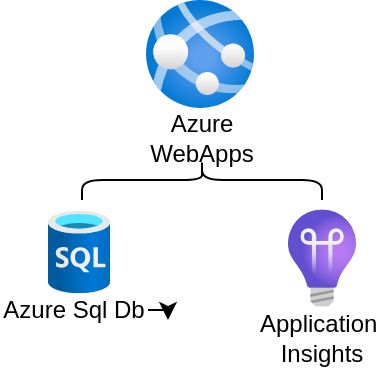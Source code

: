 <mxfile version="21.6.6" type="github">
  <diagram name="Page-1" id="FSLx7rgjIn3nVGqtqkLh">
    <mxGraphModel dx="794" dy="456" grid="1" gridSize="10" guides="1" tooltips="1" connect="1" arrows="1" fold="1" page="1" pageScale="1" pageWidth="850" pageHeight="1100" math="0" shadow="0">
      <root>
        <mxCell id="0" />
        <mxCell id="1" parent="0" />
        <mxCell id="q8HeOubJwk00jbX__Gxu-1" value="" style="image;aspect=fixed;html=1;points=[];align=center;fontSize=12;image=img/lib/azure2/app_services/App_Services.svg;" vertex="1" parent="1">
          <mxGeometry x="329" y="110" width="54" height="54" as="geometry" />
        </mxCell>
        <mxCell id="q8HeOubJwk00jbX__Gxu-2" value="" style="image;aspect=fixed;html=1;points=[];align=center;fontSize=12;image=img/lib/azure2/preview/Time_Series_Data_Sets.svg;" vertex="1" parent="1">
          <mxGeometry x="280" y="215.35" width="31" height="41.33" as="geometry" />
        </mxCell>
        <mxCell id="q8HeOubJwk00jbX__Gxu-3" value="" style="image;aspect=fixed;html=1;points=[];align=center;fontSize=12;image=img/lib/azure2/devops/Application_Insights.svg;" vertex="1" parent="1">
          <mxGeometry x="400" y="214.67" width="34" height="48.68" as="geometry" />
        </mxCell>
        <mxCell id="q8HeOubJwk00jbX__Gxu-8" value="" style="shape=curlyBracket;whiteSpace=wrap;html=1;rounded=1;labelPosition=left;verticalLabelPosition=middle;align=right;verticalAlign=middle;direction=south;" vertex="1" parent="1">
          <mxGeometry x="297" y="190" width="120" height="20" as="geometry" />
        </mxCell>
        <mxCell id="q8HeOubJwk00jbX__Gxu-9" value="Application&amp;nbsp;&lt;br&gt;Insights" style="text;html=1;strokeColor=none;fillColor=none;align=center;verticalAlign=middle;whiteSpace=wrap;rounded=0;" vertex="1" parent="1">
          <mxGeometry x="387" y="263.68" width="60" height="30" as="geometry" />
        </mxCell>
        <mxCell id="q8HeOubJwk00jbX__Gxu-11" style="edgeStyle=orthogonalEdgeStyle;rounded=0;orthogonalLoop=1;jettySize=auto;html=1;exitX=1;exitY=0.5;exitDx=0;exitDy=0;" edge="1" parent="1" source="q8HeOubJwk00jbX__Gxu-10">
          <mxGeometry relative="1" as="geometry">
            <mxPoint x="340" y="270" as="targetPoint" />
          </mxGeometry>
        </mxCell>
        <mxCell id="q8HeOubJwk00jbX__Gxu-10" value="Azure Sql Db" style="text;html=1;strokeColor=none;fillColor=none;align=center;verticalAlign=middle;whiteSpace=wrap;rounded=0;" vertex="1" parent="1">
          <mxGeometry x="256" y="250" width="74" height="30" as="geometry" />
        </mxCell>
        <mxCell id="q8HeOubJwk00jbX__Gxu-12" value="Azure WebApps" style="text;html=1;strokeColor=none;fillColor=none;align=center;verticalAlign=middle;whiteSpace=wrap;rounded=0;" vertex="1" parent="1">
          <mxGeometry x="327" y="164" width="60" height="30" as="geometry" />
        </mxCell>
      </root>
    </mxGraphModel>
  </diagram>
</mxfile>
